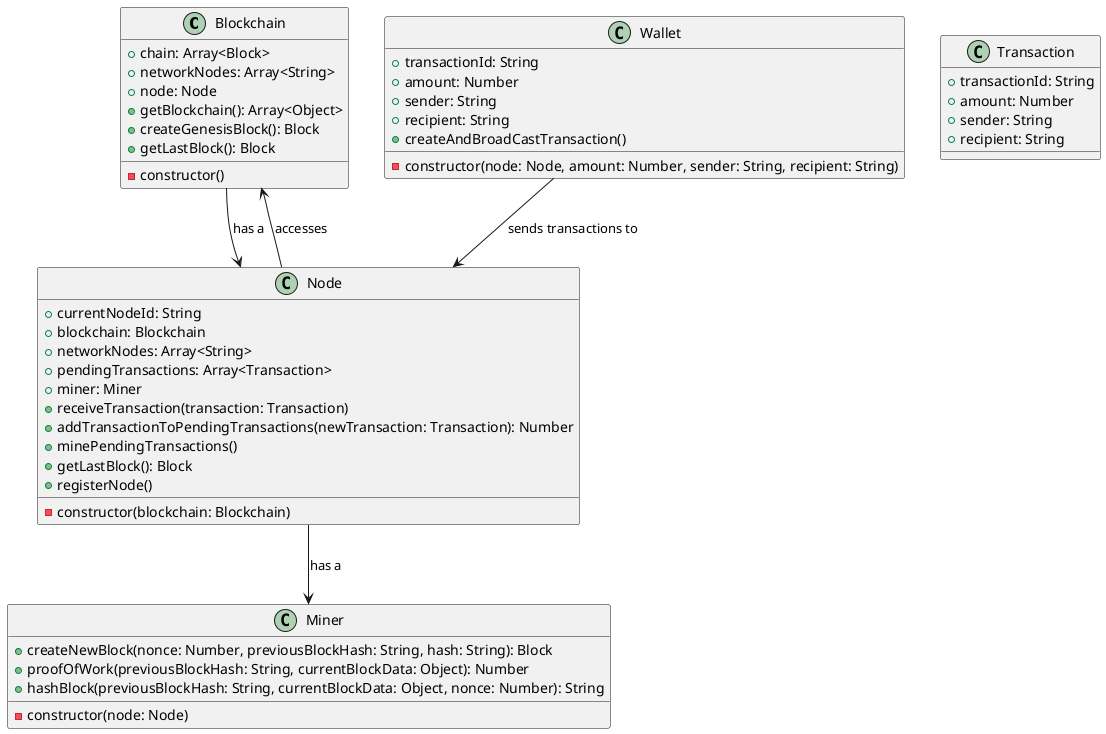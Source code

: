 @startuml
!define RECTANGLE class

RECTANGLE Blockchain {
  +chain: Array<Block>
  +networkNodes: Array<String>
  +node: Node
  +getBlockchain(): Array<Object>
  +createGenesisBlock(): Block
  +getLastBlock(): Block
  __
  -constructor()
}

RECTANGLE Node {
  +currentNodeId: String
  +blockchain: Blockchain
  +networkNodes: Array<String>
  +pendingTransactions: Array<Transaction>
  +miner: Miner
  +receiveTransaction(transaction: Transaction)
  +addTransactionToPendingTransactions(newTransaction: Transaction): Number
  +minePendingTransactions()
  +getLastBlock(): Block
  +registerNode()
  __
  -constructor(blockchain: Blockchain)
}

RECTANGLE Miner {
  +createNewBlock(nonce: Number, previousBlockHash: String, hash: String): Block
  +proofOfWork(previousBlockHash: String, currentBlockData: Object): Number
  +hashBlock(previousBlockHash: String, currentBlockData: Object, nonce: Number): String
  __
  -constructor(node: Node)
}

RECTANGLE Wallet {
  +transactionId: String
  +amount: Number
  +sender: String
  +recipient: String
  +createAndBroadCastTransaction()
  __
  -constructor(node: Node, amount: Number, sender: String, recipient: String)
}

class Transaction {
  +transactionId: String
  +amount: Number
  +sender: String
  +recipient: String
}

Blockchain --> Node : has a
Node --> Miner : has a
Wallet --> Node : sends transactions to
Node --> Blockchain : accesses

@enduml
